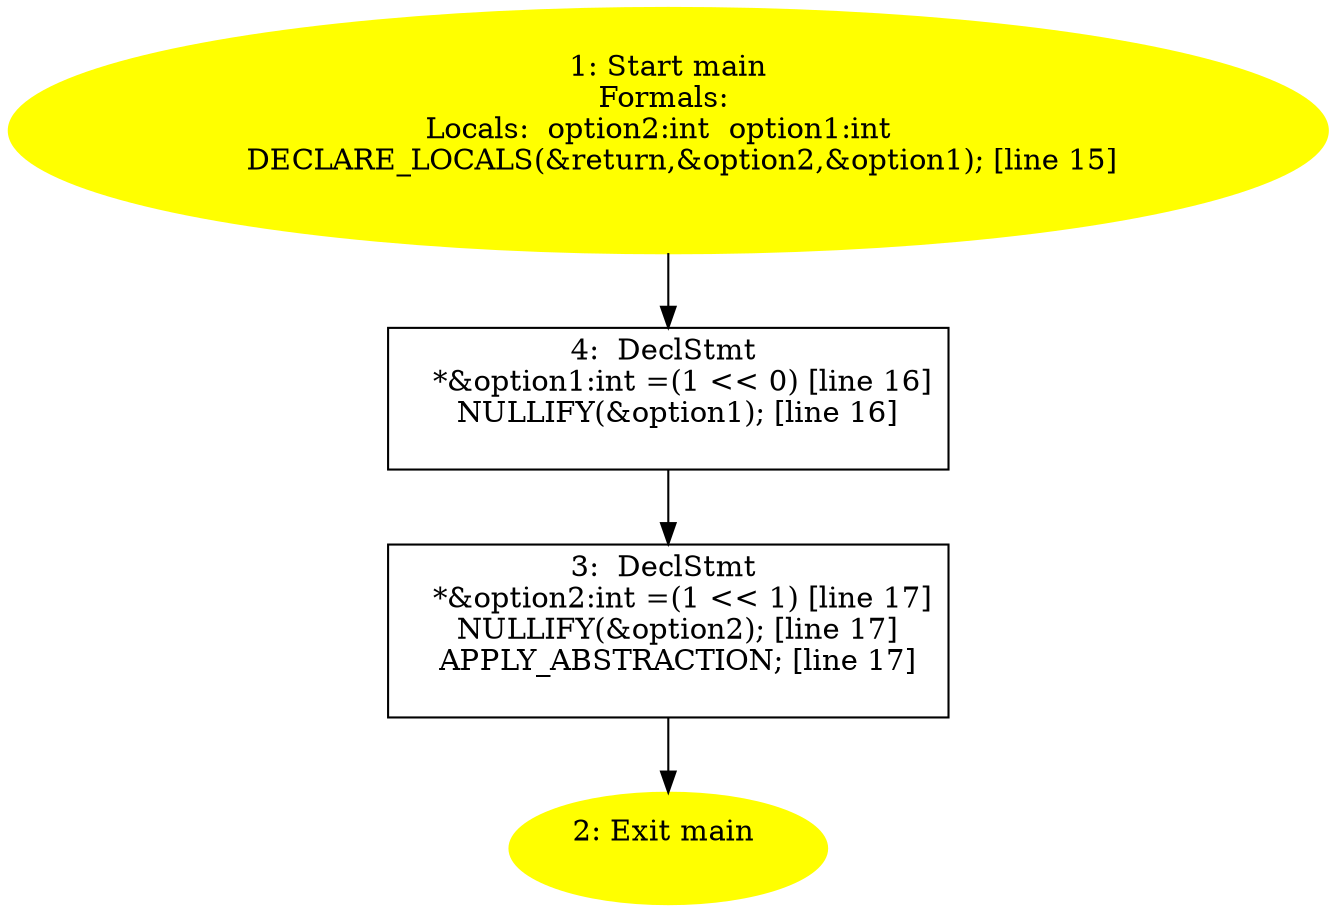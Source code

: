/* @generated */
digraph iCFG {
4 [label="4:  DeclStmt \n   *&option1:int =(1 << 0) [line 16]\n  NULLIFY(&option1); [line 16]\n " shape="box"]
	

	 4 -> 3 ;
3 [label="3:  DeclStmt \n   *&option2:int =(1 << 1) [line 17]\n  NULLIFY(&option2); [line 17]\n  APPLY_ABSTRACTION; [line 17]\n " shape="box"]
	

	 3 -> 2 ;
2 [label="2: Exit main \n  " color=yellow style=filled]
	

1 [label="1: Start main\nFormals: \nLocals:  option2:int  option1:int  \n   DECLARE_LOCALS(&return,&option2,&option1); [line 15]\n " color=yellow style=filled]
	

	 1 -> 4 ;
}
